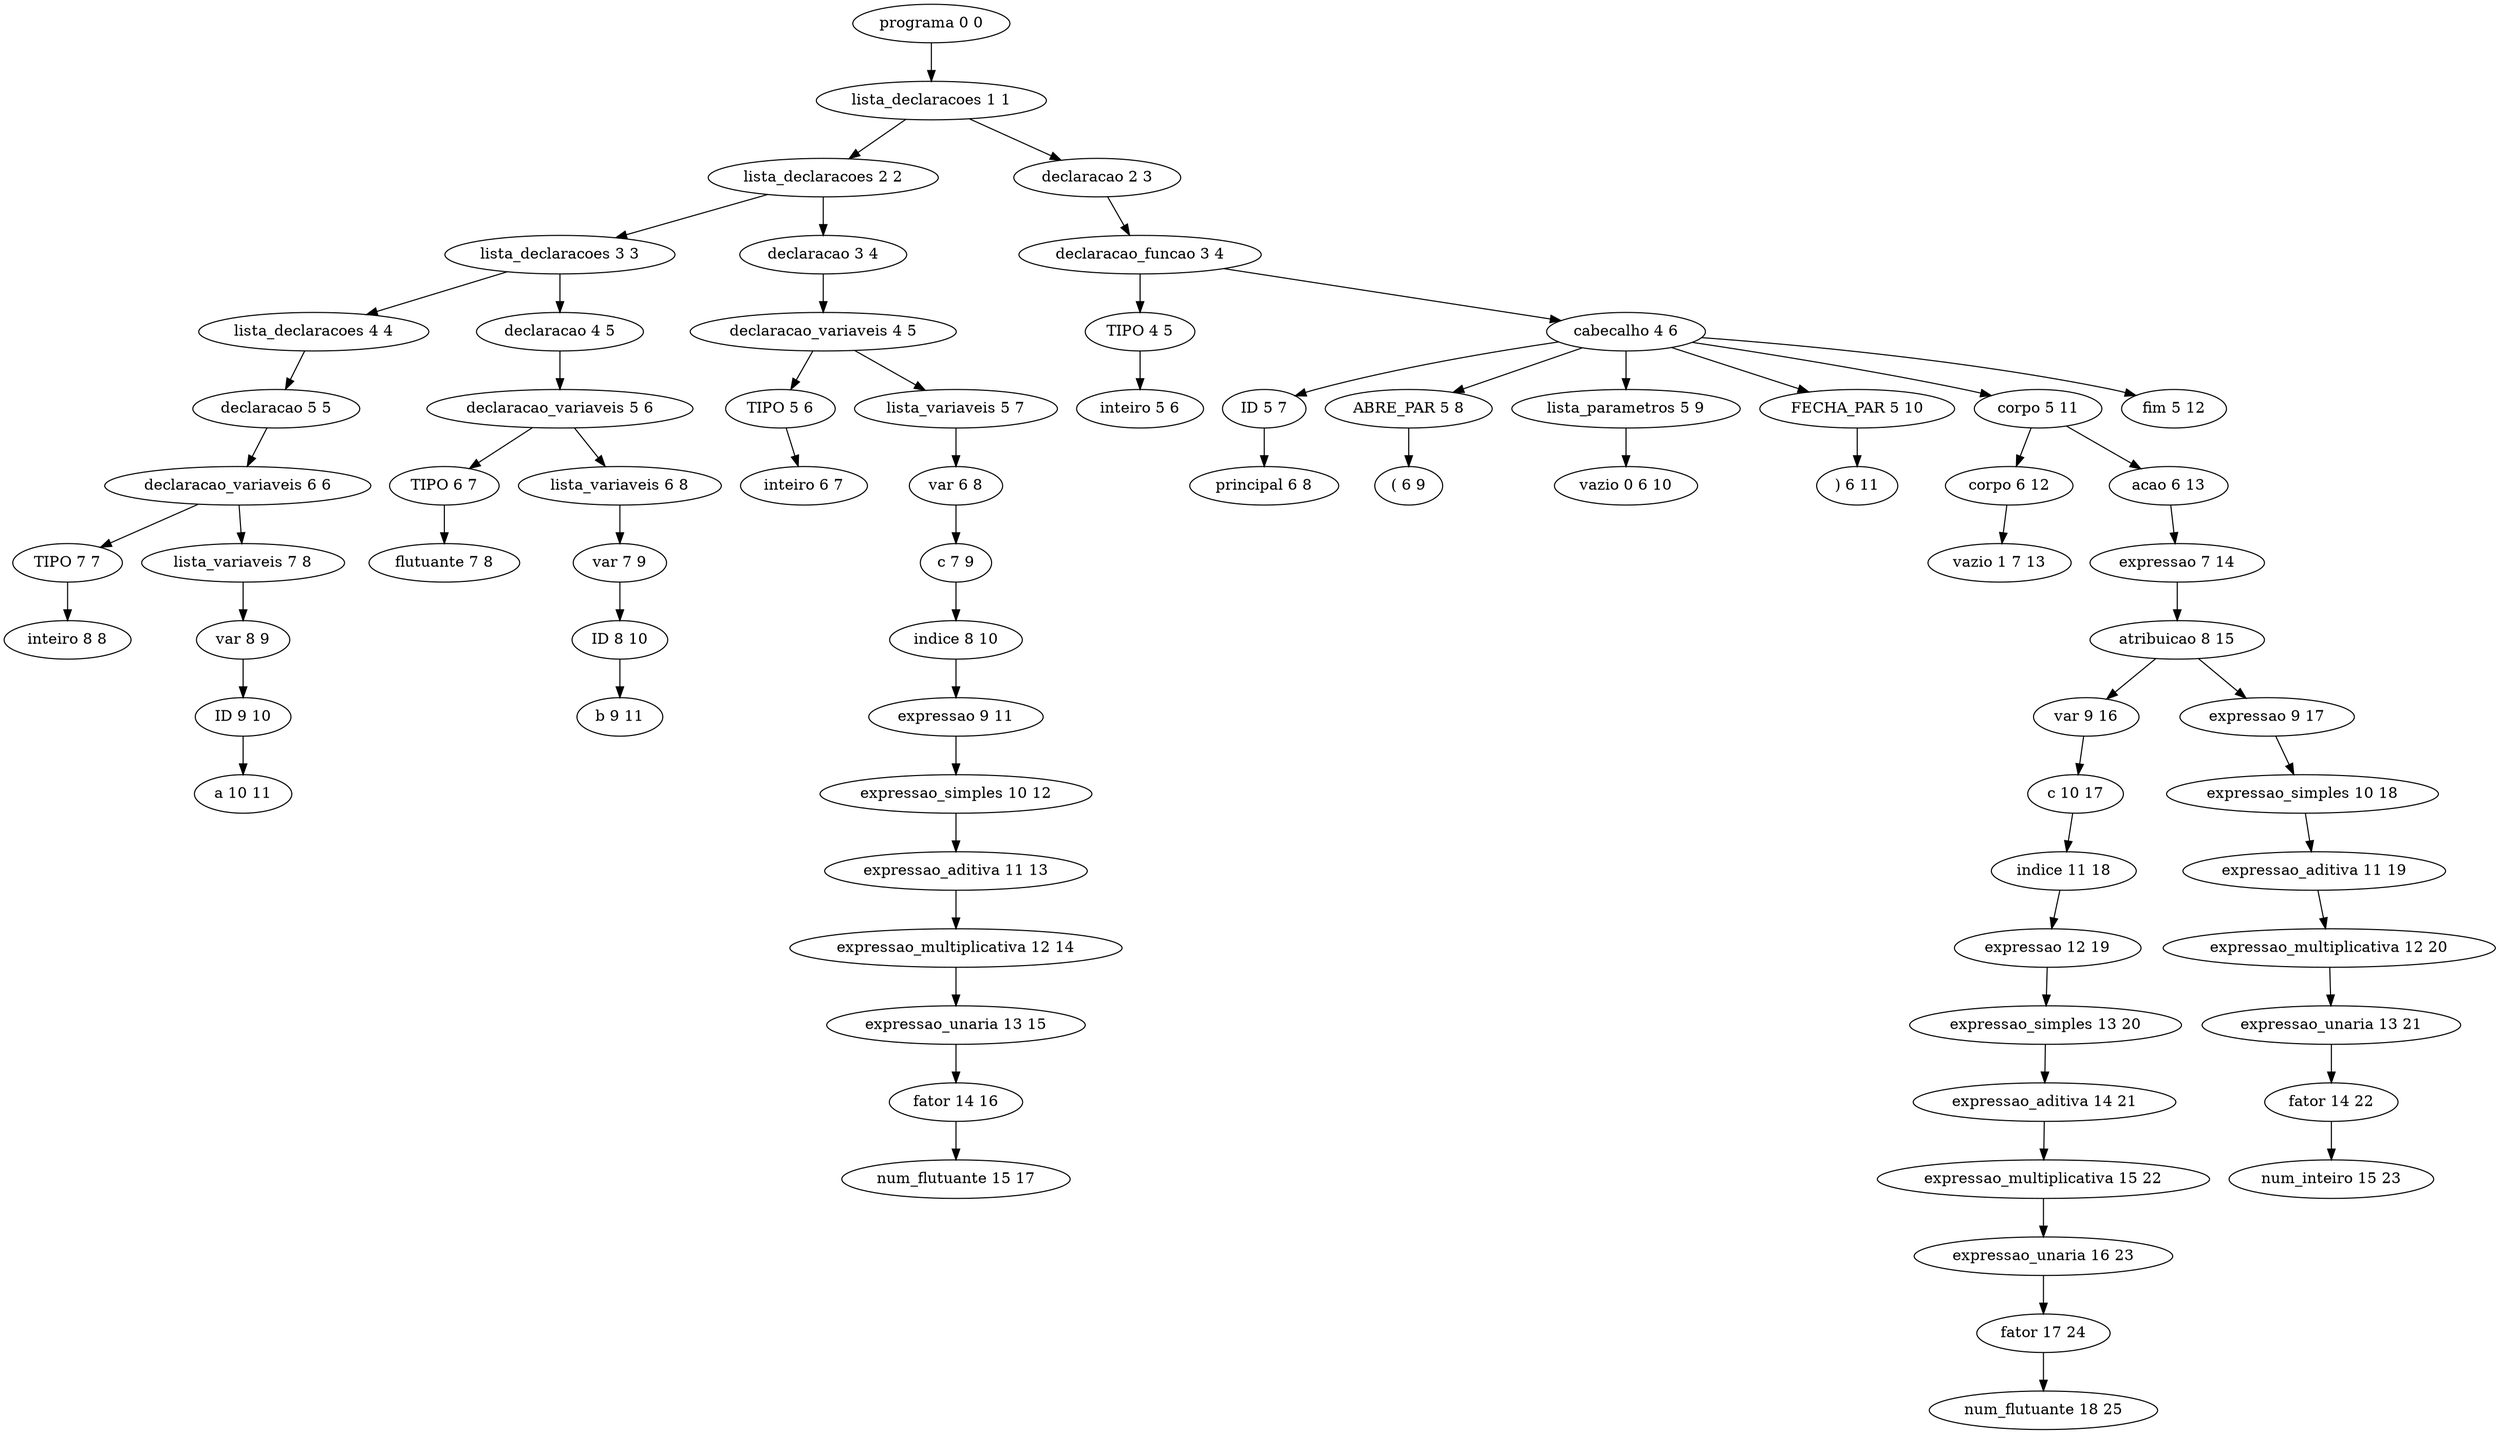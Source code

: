 digraph G {
	"programa 0 0" -> "lista_declaracoes 1 1"
	"lista_declaracoes 1 1" -> "lista_declaracoes 2 2"
	"lista_declaracoes 2 2" -> "lista_declaracoes 3 3"
	"lista_declaracoes 3 3" -> "lista_declaracoes 4 4"
	"lista_declaracoes 4 4" -> "declaracao 5 5"
	"declaracao 5 5" -> "declaracao_variaveis 6 6"
	"declaracao_variaveis 6 6" -> "TIPO 7 7"
	"TIPO 7 7" -> "inteiro 8 8"
	"declaracao_variaveis 6 6" -> "lista_variaveis 7 8"
	"lista_variaveis 7 8" -> "var 8 9"
	"var 8 9" -> "ID 9 10"
	"ID 9 10" -> "a 10 11"
	"lista_declaracoes 3 3" -> "declaracao 4 5"
	"declaracao 4 5" -> "declaracao_variaveis 5 6"
	"declaracao_variaveis 5 6" -> "TIPO 6 7"
	"TIPO 6 7" -> "flutuante 7 8"
	"declaracao_variaveis 5 6" -> "lista_variaveis 6 8"
	"lista_variaveis 6 8" -> "var 7 9"
	"var 7 9" -> "ID 8 10"
	"ID 8 10" -> "b 9 11"
	"lista_declaracoes 2 2" -> "declaracao 3 4"
	"declaracao 3 4" -> "declaracao_variaveis 4 5"
	"declaracao_variaveis 4 5" -> "TIPO 5 6"
	"TIPO 5 6" -> "inteiro 6 7"
	"declaracao_variaveis 4 5" -> "lista_variaveis 5 7"
	"lista_variaveis 5 7" -> "var 6 8"
	"var 6 8" -> "c 7 9"
	"c 7 9" -> "indice 8 10"
	"indice 8 10" -> "expressao 9 11"
	"expressao 9 11" -> "expressao_simples 10 12"
	"expressao_simples 10 12" -> "expressao_aditiva 11 13"
	"expressao_aditiva 11 13" -> "expressao_multiplicativa 12 14"
	"expressao_multiplicativa 12 14" -> "expressao_unaria 13 15"
	"expressao_unaria 13 15" -> "fator 14 16"
	"fator 14 16" -> "num_flutuante 15 17"
	"lista_declaracoes 1 1" -> "declaracao 2 3"
	"declaracao 2 3" -> "declaracao_funcao 3 4"
	"declaracao_funcao 3 4" -> "TIPO 4 5"
	"TIPO 4 5" -> "inteiro 5 6"
	"declaracao_funcao 3 4" -> "cabecalho 4 6"
	"cabecalho 4 6" -> "ID 5 7"
	"ID 5 7" -> "principal 6 8"
	"cabecalho 4 6" -> "ABRE_PAR 5 8"
	"ABRE_PAR 5 8" -> "( 6 9"
	"cabecalho 4 6" -> "lista_parametros 5 9"
	"lista_parametros 5 9" -> "vazio 0 6 10"
	"cabecalho 4 6" -> "FECHA_PAR 5 10"
	"FECHA_PAR 5 10" -> ") 6 11"
	"cabecalho 4 6" -> "corpo 5 11"
	"corpo 5 11" -> "corpo 6 12"
	"corpo 6 12" -> "vazio 1 7 13"
	"corpo 5 11" -> "acao 6 13"
	"acao 6 13" -> "expressao 7 14"
	"expressao 7 14" -> "atribuicao 8 15"
	"atribuicao 8 15" -> "var 9 16"
	"var 9 16" -> "c 10 17"
	"c 10 17" -> "indice 11 18"
	"indice 11 18" -> "expressao 12 19"
	"expressao 12 19" -> "expressao_simples 13 20"
	"expressao_simples 13 20" -> "expressao_aditiva 14 21"
	"expressao_aditiva 14 21" -> "expressao_multiplicativa 15 22"
	"expressao_multiplicativa 15 22" -> "expressao_unaria 16 23"
	"expressao_unaria 16 23" -> "fator 17 24"
	"fator 17 24" -> "num_flutuante 18 25"
	"atribuicao 8 15" -> "expressao 9 17"
	"expressao 9 17" -> "expressao_simples 10 18"
	"expressao_simples 10 18" -> "expressao_aditiva 11 19"
	"expressao_aditiva 11 19" -> "expressao_multiplicativa 12 20"
	"expressao_multiplicativa 12 20" -> "expressao_unaria 13 21"
	"expressao_unaria 13 21" -> "fator 14 22"
	"fator 14 22" -> "num_inteiro 15 23"
	"cabecalho 4 6" -> "fim 5 12"
}
